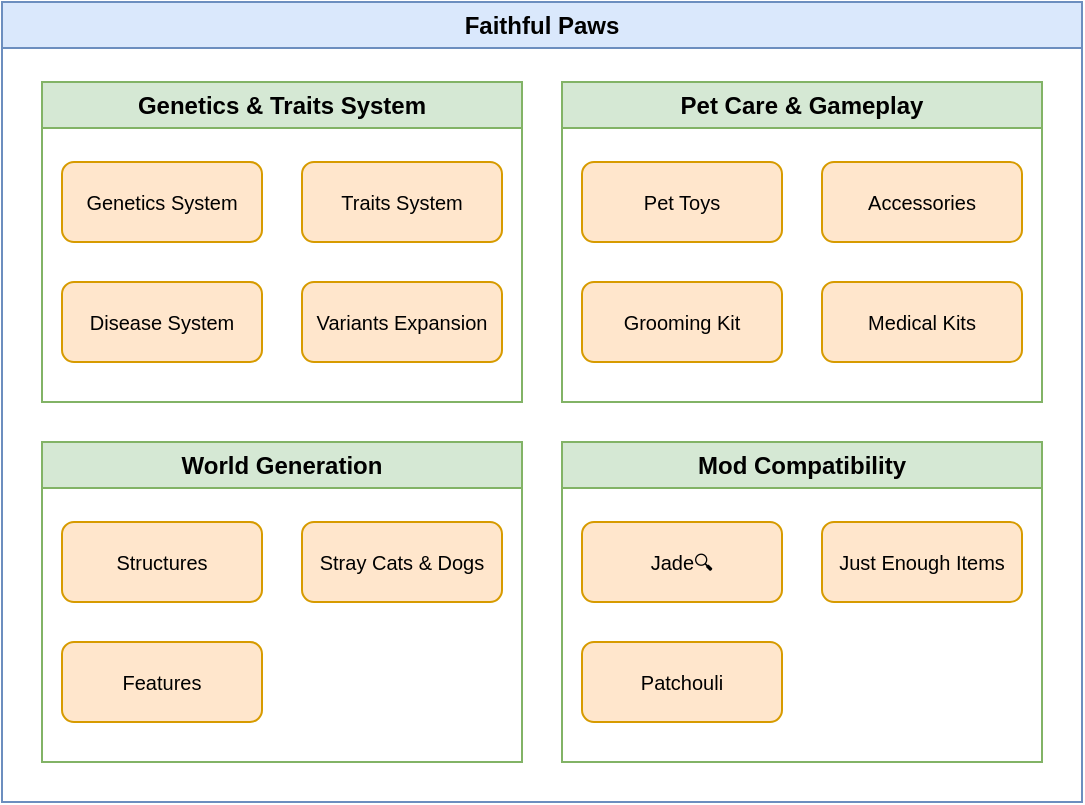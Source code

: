 <mxfile version="28.2.0">
  <diagram name="第 1 页" id="eiHyQJ5SLWpOqTaKdxRR">
    <mxGraphModel dx="888" dy="470" grid="1" gridSize="10" guides="1" tooltips="1" connect="1" arrows="1" fold="1" page="1" pageScale="1" pageWidth="827" pageHeight="1169" math="0" shadow="0">
      <root>
        <mxCell id="0" />
        <mxCell id="1" parent="0" />
        <mxCell id="nfV0hGN83DpjORrg0mmt-1" value="Faithful Paws" style="swimlane;whiteSpace=wrap;html=1;fillColor=#dae8fc;strokeColor=#6c8ebf;" parent="1" vertex="1">
          <mxGeometry width="540" height="400" as="geometry" />
        </mxCell>
        <mxCell id="nfV0hGN83DpjORrg0mmt-2" value="Genetics &amp;amp; Traits System" style="swimlane;whiteSpace=wrap;html=1;fillColor=#d5e8d4;strokeColor=#82b366;" parent="nfV0hGN83DpjORrg0mmt-1" vertex="1">
          <mxGeometry x="20" y="40" width="240" height="160" as="geometry" />
        </mxCell>
        <mxCell id="nfV0hGN83DpjORrg0mmt-7" value="Genetics System" style="rounded=1;whiteSpace=wrap;html=1;fillColor=#ffe6cc;strokeColor=#d79b00;fontSize=10;" parent="nfV0hGN83DpjORrg0mmt-2" vertex="1">
          <mxGeometry x="10" y="40" width="100" height="40" as="geometry" />
        </mxCell>
        <mxCell id="nfV0hGN83DpjORrg0mmt-8" value="Traits System" style="rounded=1;whiteSpace=wrap;html=1;fillColor=#ffe6cc;strokeColor=#d79b00;fontSize=10;" parent="nfV0hGN83DpjORrg0mmt-2" vertex="1">
          <mxGeometry x="130" y="40" width="100" height="40" as="geometry" />
        </mxCell>
        <mxCell id="nfV0hGN83DpjORrg0mmt-9" value="Disease System" style="rounded=1;whiteSpace=wrap;html=1;fillColor=#ffe6cc;strokeColor=#d79b00;fontSize=10;" parent="nfV0hGN83DpjORrg0mmt-2" vertex="1">
          <mxGeometry x="10" y="100" width="100" height="40" as="geometry" />
        </mxCell>
        <mxCell id="nfV0hGN83DpjORrg0mmt-13" value="Variants Expansion" style="rounded=1;whiteSpace=wrap;html=1;fillColor=#ffe6cc;strokeColor=#d79b00;fontSize=10;" parent="nfV0hGN83DpjORrg0mmt-2" vertex="1">
          <mxGeometry x="130" y="100" width="100" height="40" as="geometry" />
        </mxCell>
        <mxCell id="nfV0hGN83DpjORrg0mmt-5" value="Pet Care &amp;amp; Gameplay" style="swimlane;whiteSpace=wrap;html=1;fillColor=#d5e8d4;strokeColor=#82b366;" parent="nfV0hGN83DpjORrg0mmt-1" vertex="1">
          <mxGeometry x="280" y="40" width="240" height="160" as="geometry" />
        </mxCell>
        <mxCell id="nfV0hGN83DpjORrg0mmt-11" value="Pet Toys" style="rounded=1;whiteSpace=wrap;html=1;fillColor=#ffe6cc;strokeColor=#d79b00;fontSize=10;" parent="nfV0hGN83DpjORrg0mmt-5" vertex="1">
          <mxGeometry x="10" y="40" width="100" height="40" as="geometry" />
        </mxCell>
        <mxCell id="nfV0hGN83DpjORrg0mmt-12" value="Medical Kits" style="rounded=1;whiteSpace=wrap;html=1;fillColor=#ffe6cc;strokeColor=#d79b00;fontSize=10;" parent="nfV0hGN83DpjORrg0mmt-5" vertex="1">
          <mxGeometry x="130" y="100" width="100" height="40" as="geometry" />
        </mxCell>
        <mxCell id="nfV0hGN83DpjORrg0mmt-14" value="Grooming Kit" style="rounded=1;whiteSpace=wrap;html=1;fillColor=#ffe6cc;strokeColor=#d79b00;fontSize=10;" parent="nfV0hGN83DpjORrg0mmt-5" vertex="1">
          <mxGeometry x="10" y="100" width="100" height="40" as="geometry" />
        </mxCell>
        <mxCell id="nfV0hGN83DpjORrg0mmt-15" value="Accessories" style="rounded=1;whiteSpace=wrap;html=1;fillColor=#ffe6cc;strokeColor=#d79b00;fontSize=10;" parent="nfV0hGN83DpjORrg0mmt-5" vertex="1">
          <mxGeometry x="130" y="40" width="100" height="40" as="geometry" />
        </mxCell>
        <mxCell id="nfV0hGN83DpjORrg0mmt-6" value="World Generation" style="swimlane;whiteSpace=wrap;html=1;fillColor=#d5e8d4;strokeColor=#82b366;" parent="nfV0hGN83DpjORrg0mmt-1" vertex="1">
          <mxGeometry x="20" y="220" width="240" height="160" as="geometry" />
        </mxCell>
        <mxCell id="nfV0hGN83DpjORrg0mmt-16" value="Structures" style="rounded=1;whiteSpace=wrap;html=1;fillColor=#ffe6cc;strokeColor=#d79b00;fontSize=10;" parent="nfV0hGN83DpjORrg0mmt-6" vertex="1">
          <mxGeometry x="10" y="40" width="100" height="40" as="geometry" />
        </mxCell>
        <mxCell id="nfV0hGN83DpjORrg0mmt-17" value="Stray Cats &amp;amp; Dogs" style="rounded=1;whiteSpace=wrap;html=1;fillColor=#ffe6cc;strokeColor=#d79b00;fontSize=10;" parent="nfV0hGN83DpjORrg0mmt-6" vertex="1">
          <mxGeometry x="130" y="40" width="100" height="40" as="geometry" />
        </mxCell>
        <mxCell id="nfV0hGN83DpjORrg0mmt-22" value="Features" style="rounded=1;whiteSpace=wrap;html=1;fillColor=#ffe6cc;strokeColor=#d79b00;fontSize=10;" parent="nfV0hGN83DpjORrg0mmt-6" vertex="1">
          <mxGeometry x="10" y="100" width="100" height="40" as="geometry" />
        </mxCell>
        <mxCell id="nfV0hGN83DpjORrg0mmt-18" value="Mod Compatibility" style="swimlane;whiteSpace=wrap;html=1;fillColor=#d5e8d4;strokeColor=#82b366;" parent="nfV0hGN83DpjORrg0mmt-1" vertex="1">
          <mxGeometry x="280" y="220" width="240" height="160" as="geometry" />
        </mxCell>
        <mxCell id="nfV0hGN83DpjORrg0mmt-19" value="Jade🔍" style="rounded=1;whiteSpace=wrap;html=1;fillColor=#ffe6cc;strokeColor=#d79b00;fontSize=10;" parent="nfV0hGN83DpjORrg0mmt-18" vertex="1">
          <mxGeometry x="10" y="40" width="100" height="40" as="geometry" />
        </mxCell>
        <mxCell id="nfV0hGN83DpjORrg0mmt-20" value="Just Enough Items" style="rounded=1;whiteSpace=wrap;html=1;fillColor=#ffe6cc;strokeColor=#d79b00;fontSize=10;" parent="nfV0hGN83DpjORrg0mmt-18" vertex="1">
          <mxGeometry x="130" y="40" width="100" height="40" as="geometry" />
        </mxCell>
        <mxCell id="nfV0hGN83DpjORrg0mmt-21" value="Patchouli" style="rounded=1;whiteSpace=wrap;html=1;fillColor=#ffe6cc;strokeColor=#d79b00;fontSize=10;" parent="nfV0hGN83DpjORrg0mmt-18" vertex="1">
          <mxGeometry x="10" y="100" width="100" height="40" as="geometry" />
        </mxCell>
      </root>
    </mxGraphModel>
  </diagram>
</mxfile>
